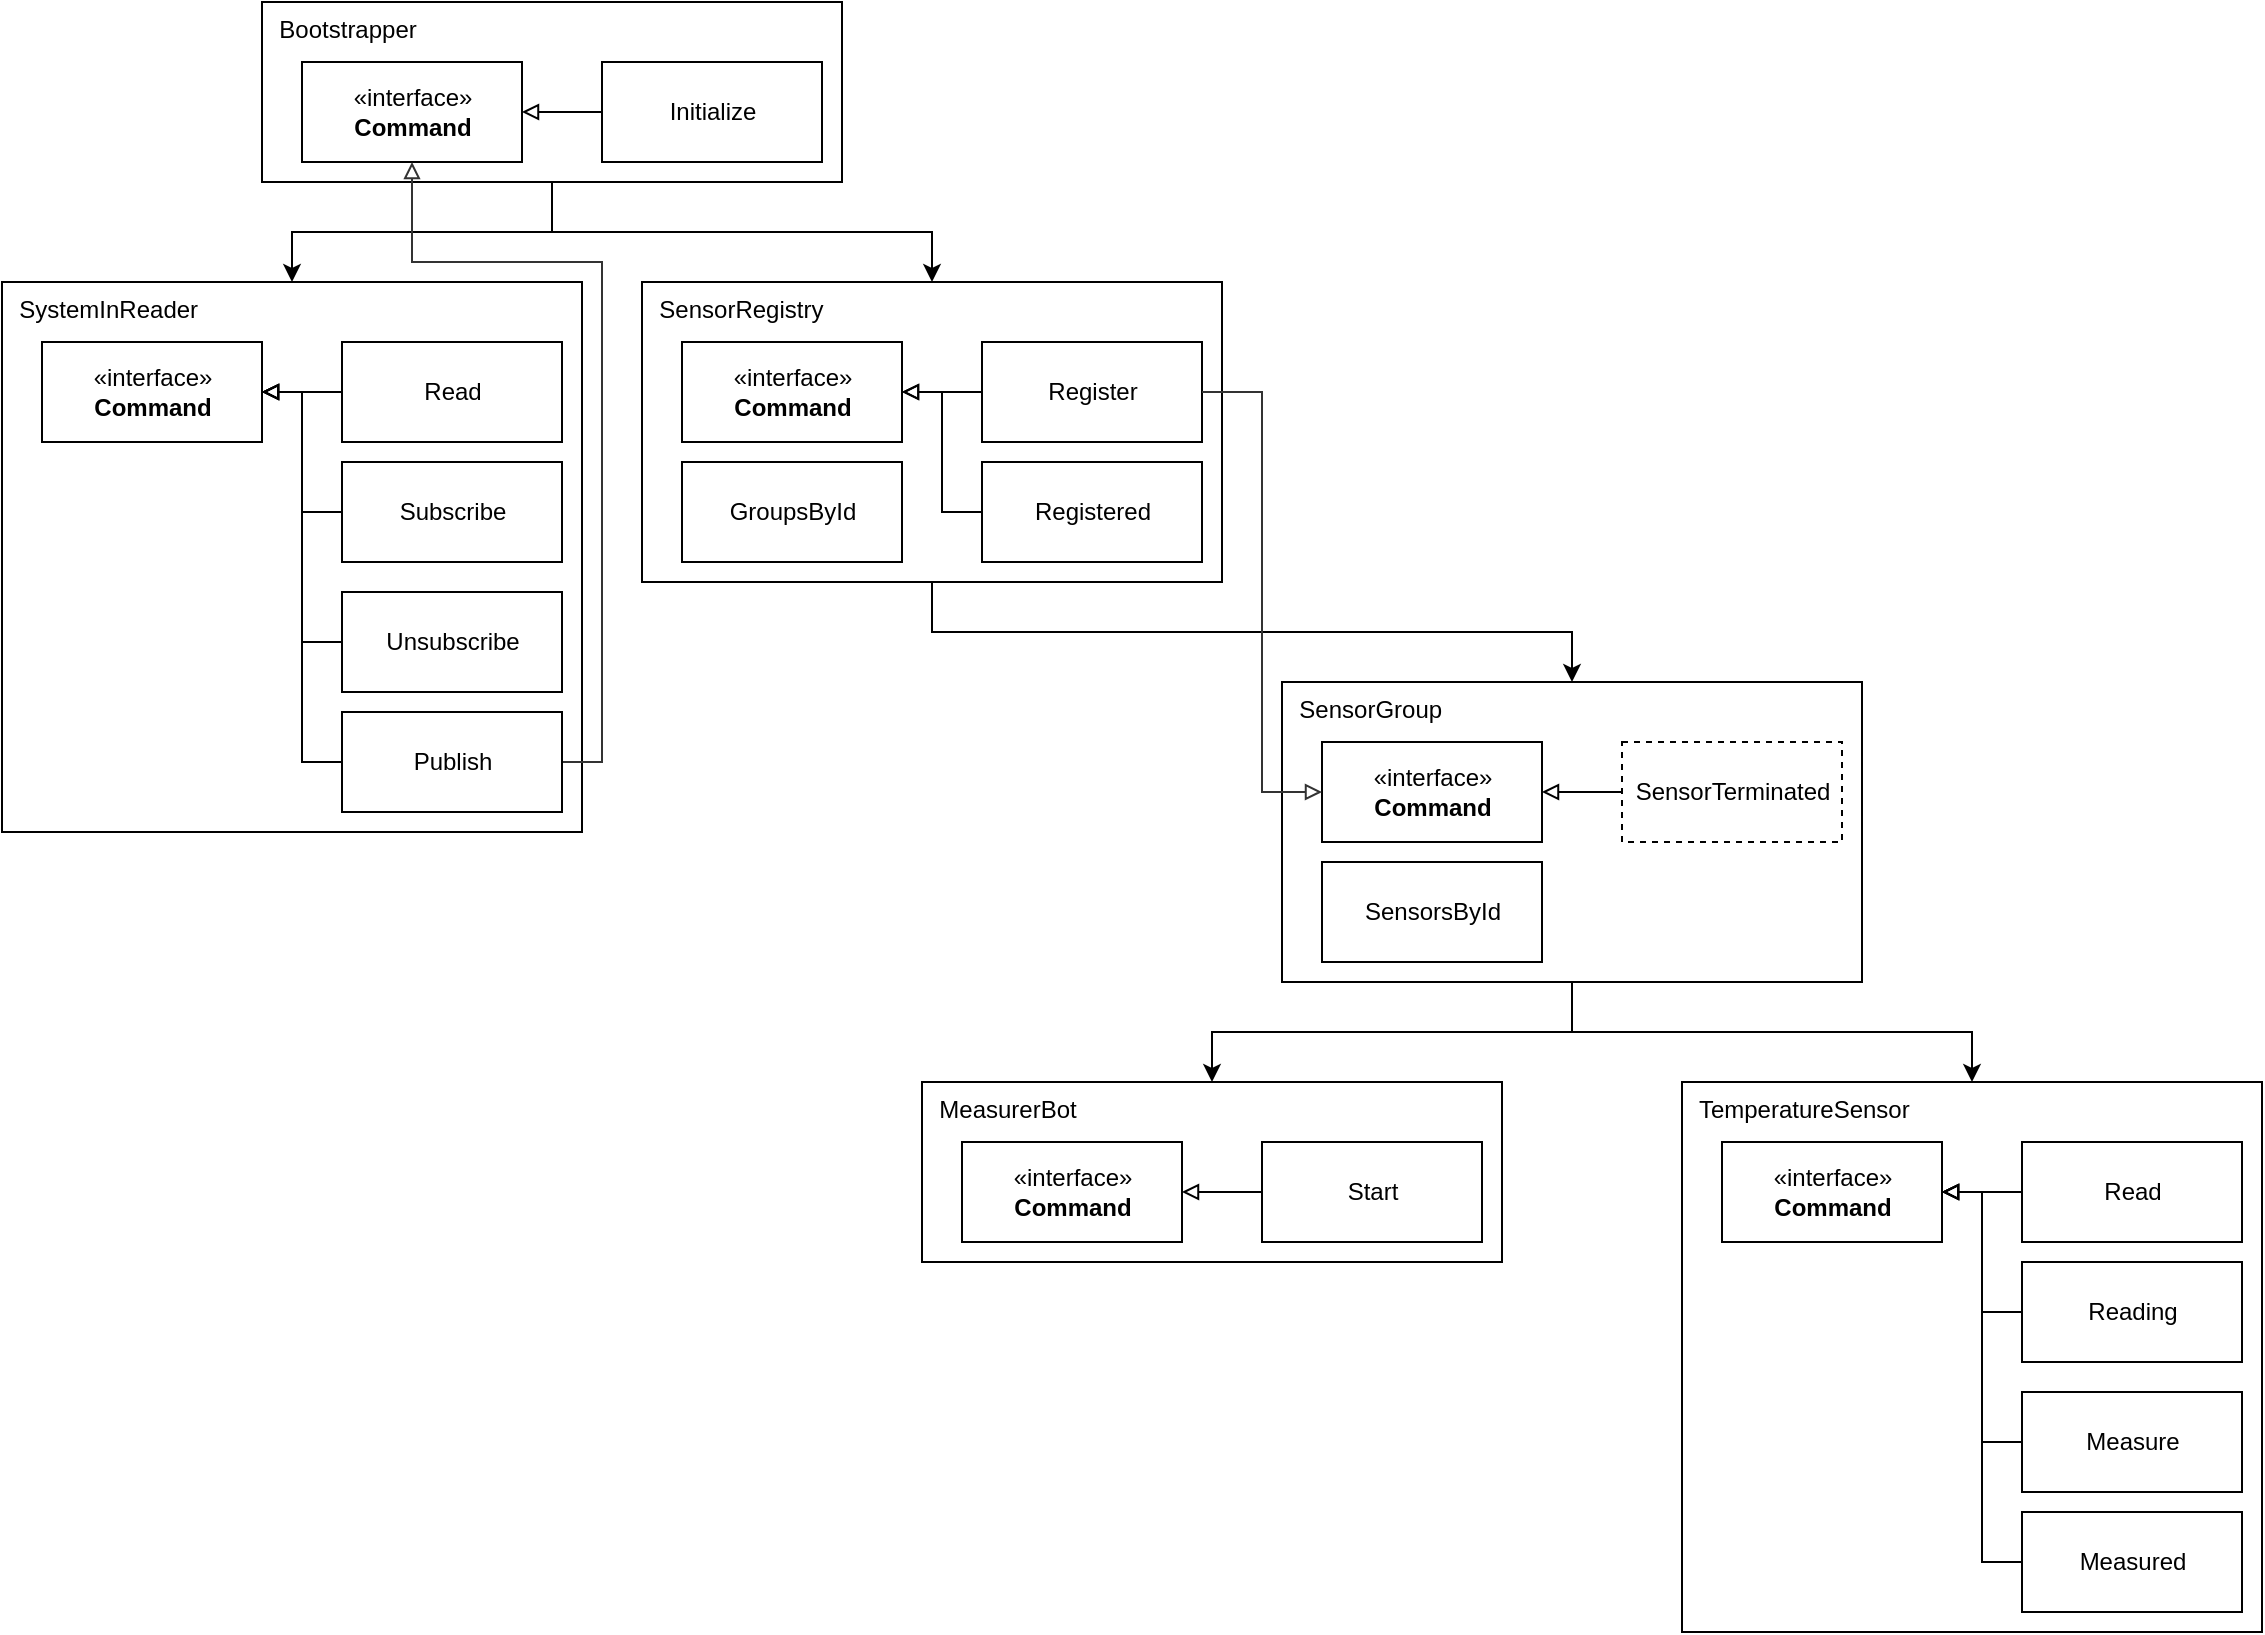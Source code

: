 <mxfile version="12.7.4" type="github"><diagram id="o-SQEC7oU4miw4WawZXI" name="Page-1"><mxGraphModel dx="2009" dy="739" grid="1" gridSize="10" guides="1" tooltips="1" connect="1" arrows="1" fold="1" page="1" pageScale="1" pageWidth="827" pageHeight="1169" math="0" shadow="0"><root><mxCell id="0"/><mxCell id="1" parent="0"/><mxCell id="L5JcMrL-KY7TY-4-NiHN-26" style="edgeStyle=orthogonalEdgeStyle;rounded=0;orthogonalLoop=1;jettySize=auto;html=1;exitX=0.5;exitY=1;exitDx=0;exitDy=0;entryX=0.5;entryY=0;entryDx=0;entryDy=0;endArrow=classic;endFill=1;" edge="1" parent="1" source="L5JcMrL-KY7TY-4-NiHN-1" target="L5JcMrL-KY7TY-4-NiHN-9"><mxGeometry relative="1" as="geometry"/></mxCell><mxCell id="L5JcMrL-KY7TY-4-NiHN-1" value="&amp;nbsp; SensorRegistry" style="html=1;align=left;verticalAlign=top;" vertex="1" parent="1"><mxGeometry x="230" y="160" width="290" height="150" as="geometry"/></mxCell><mxCell id="L5JcMrL-KY7TY-4-NiHN-7" style="edgeStyle=orthogonalEdgeStyle;rounded=0;orthogonalLoop=1;jettySize=auto;html=1;exitX=0;exitY=0.5;exitDx=0;exitDy=0;entryX=1;entryY=0.5;entryDx=0;entryDy=0;endArrow=block;endFill=0;" edge="1" parent="1" source="L5JcMrL-KY7TY-4-NiHN-2" target="L5JcMrL-KY7TY-4-NiHN-3"><mxGeometry relative="1" as="geometry"/></mxCell><mxCell id="L5JcMrL-KY7TY-4-NiHN-2" value="Register" style="html=1;" vertex="1" parent="1"><mxGeometry x="400" y="190" width="110" height="50" as="geometry"/></mxCell><mxCell id="L5JcMrL-KY7TY-4-NiHN-3" value="&lt;div align=&quot;center&quot;&gt;«interface»&lt;br&gt;&lt;b&gt;Command&lt;/b&gt;&lt;/div&gt;" style="html=1;align=center;" vertex="1" parent="1"><mxGeometry x="250" y="190" width="110" height="50" as="geometry"/></mxCell><mxCell id="L5JcMrL-KY7TY-4-NiHN-8" style="edgeStyle=orthogonalEdgeStyle;rounded=0;orthogonalLoop=1;jettySize=auto;html=1;exitX=0;exitY=0.5;exitDx=0;exitDy=0;entryX=1;entryY=0.5;entryDx=0;entryDy=0;endArrow=block;endFill=0;" edge="1" parent="1" source="L5JcMrL-KY7TY-4-NiHN-4" target="L5JcMrL-KY7TY-4-NiHN-3"><mxGeometry relative="1" as="geometry"><Array as="points"><mxPoint x="380" y="275"/><mxPoint x="380" y="215"/></Array></mxGeometry></mxCell><mxCell id="L5JcMrL-KY7TY-4-NiHN-4" value="Registered" style="html=1;align=center;" vertex="1" parent="1"><mxGeometry x="400" y="250" width="110" height="50" as="geometry"/></mxCell><mxCell id="L5JcMrL-KY7TY-4-NiHN-6" value="GroupsById" style="html=1;" vertex="1" parent="1"><mxGeometry x="250" y="250" width="110" height="50" as="geometry"/></mxCell><mxCell id="L5JcMrL-KY7TY-4-NiHN-39" style="edgeStyle=orthogonalEdgeStyle;rounded=0;orthogonalLoop=1;jettySize=auto;html=1;exitX=0.5;exitY=1;exitDx=0;exitDy=0;entryX=0.5;entryY=0;entryDx=0;entryDy=0;endArrow=classic;endFill=1;" edge="1" parent="1" source="L5JcMrL-KY7TY-4-NiHN-9" target="L5JcMrL-KY7TY-4-NiHN-28"><mxGeometry relative="1" as="geometry"/></mxCell><mxCell id="L5JcMrL-KY7TY-4-NiHN-44" style="edgeStyle=orthogonalEdgeStyle;rounded=0;orthogonalLoop=1;jettySize=auto;html=1;exitX=0.5;exitY=1;exitDx=0;exitDy=0;entryX=0.5;entryY=0;entryDx=0;entryDy=0;endArrow=classic;endFill=1;" edge="1" parent="1" source="L5JcMrL-KY7TY-4-NiHN-9" target="L5JcMrL-KY7TY-4-NiHN-40"><mxGeometry relative="1" as="geometry"/></mxCell><mxCell id="L5JcMrL-KY7TY-4-NiHN-9" value="&amp;nbsp; SensorGroup" style="html=1;align=left;verticalAlign=top;" vertex="1" parent="1"><mxGeometry x="550" y="360" width="290" height="150" as="geometry"/></mxCell><mxCell id="L5JcMrL-KY7TY-4-NiHN-12" value="&lt;div align=&quot;center&quot;&gt;«interface»&lt;br&gt;&lt;b&gt;Command&lt;/b&gt;&lt;/div&gt;" style="html=1;align=center;" vertex="1" parent="1"><mxGeometry x="570" y="390" width="110" height="50" as="geometry"/></mxCell><mxCell id="L5JcMrL-KY7TY-4-NiHN-13" style="edgeStyle=orthogonalEdgeStyle;rounded=0;orthogonalLoop=1;jettySize=auto;html=1;exitX=0;exitY=0.5;exitDx=0;exitDy=0;entryX=1;entryY=0.5;entryDx=0;entryDy=0;endArrow=block;endFill=0;" edge="1" parent="1" source="L5JcMrL-KY7TY-4-NiHN-14" target="L5JcMrL-KY7TY-4-NiHN-12"><mxGeometry relative="1" as="geometry"><Array as="points"><mxPoint x="720" y="415"/><mxPoint x="720" y="415"/></Array></mxGeometry></mxCell><mxCell id="L5JcMrL-KY7TY-4-NiHN-14" value="SensorTerminated" style="html=1;align=center;dashed=1;" vertex="1" parent="1"><mxGeometry x="720" y="390" width="110" height="50" as="geometry"/></mxCell><mxCell id="L5JcMrL-KY7TY-4-NiHN-15" value="SensorsById" style="html=1;" vertex="1" parent="1"><mxGeometry x="570" y="450" width="110" height="50" as="geometry"/></mxCell><mxCell id="L5JcMrL-KY7TY-4-NiHN-17" style="edgeStyle=orthogonalEdgeStyle;rounded=0;orthogonalLoop=1;jettySize=auto;html=1;exitX=1;exitY=0.5;exitDx=0;exitDy=0;entryX=0;entryY=0.5;entryDx=0;entryDy=0;endArrow=block;endFill=0;fillColor=#dae8fc;strokeColor=#333333;" edge="1" parent="1" source="L5JcMrL-KY7TY-4-NiHN-2" target="L5JcMrL-KY7TY-4-NiHN-12"><mxGeometry relative="1" as="geometry"/></mxCell><mxCell id="L5JcMrL-KY7TY-4-NiHN-25" style="edgeStyle=orthogonalEdgeStyle;rounded=0;orthogonalLoop=1;jettySize=auto;html=1;exitX=0.5;exitY=1;exitDx=0;exitDy=0;entryX=0.5;entryY=0;entryDx=0;entryDy=0;endArrow=classic;endFill=1;" edge="1" parent="1" source="L5JcMrL-KY7TY-4-NiHN-18" target="L5JcMrL-KY7TY-4-NiHN-1"><mxGeometry relative="1" as="geometry"/></mxCell><mxCell id="L5JcMrL-KY7TY-4-NiHN-57" style="edgeStyle=orthogonalEdgeStyle;rounded=0;orthogonalLoop=1;jettySize=auto;html=1;exitX=0.5;exitY=1;exitDx=0;exitDy=0;entryX=0.5;entryY=0;entryDx=0;entryDy=0;endArrow=classic;endFill=1;" edge="1" parent="1" source="L5JcMrL-KY7TY-4-NiHN-18" target="L5JcMrL-KY7TY-4-NiHN-46"><mxGeometry relative="1" as="geometry"/></mxCell><mxCell id="L5JcMrL-KY7TY-4-NiHN-18" value="&amp;nbsp; Bootstrapper" style="html=1;align=left;verticalAlign=top;" vertex="1" parent="1"><mxGeometry x="40" y="20" width="290" height="90" as="geometry"/></mxCell><mxCell id="L5JcMrL-KY7TY-4-NiHN-19" style="edgeStyle=orthogonalEdgeStyle;rounded=0;orthogonalLoop=1;jettySize=auto;html=1;exitX=0;exitY=0.5;exitDx=0;exitDy=0;entryX=1;entryY=0.5;entryDx=0;entryDy=0;endArrow=block;endFill=0;" edge="1" parent="1" source="L5JcMrL-KY7TY-4-NiHN-20" target="L5JcMrL-KY7TY-4-NiHN-21"><mxGeometry relative="1" as="geometry"/></mxCell><mxCell id="L5JcMrL-KY7TY-4-NiHN-20" value="Initialize" style="html=1;" vertex="1" parent="1"><mxGeometry x="210" y="50" width="110" height="50" as="geometry"/></mxCell><mxCell id="L5JcMrL-KY7TY-4-NiHN-21" value="&lt;div align=&quot;center&quot;&gt;«interface»&lt;br&gt;&lt;b&gt;Command&lt;/b&gt;&lt;/div&gt;" style="html=1;align=center;" vertex="1" parent="1"><mxGeometry x="60" y="50" width="110" height="50" as="geometry"/></mxCell><mxCell id="L5JcMrL-KY7TY-4-NiHN-28" value="&amp;nbsp; TemperatureSensor" style="html=1;align=left;verticalAlign=top;" vertex="1" parent="1"><mxGeometry x="750" y="560" width="290" height="275" as="geometry"/></mxCell><mxCell id="L5JcMrL-KY7TY-4-NiHN-29" style="edgeStyle=orthogonalEdgeStyle;rounded=0;orthogonalLoop=1;jettySize=auto;html=1;exitX=0;exitY=0.5;exitDx=0;exitDy=0;entryX=1;entryY=0.5;entryDx=0;entryDy=0;endArrow=block;endFill=0;" edge="1" parent="1" source="L5JcMrL-KY7TY-4-NiHN-30" target="L5JcMrL-KY7TY-4-NiHN-31"><mxGeometry relative="1" as="geometry"/></mxCell><mxCell id="L5JcMrL-KY7TY-4-NiHN-30" value="Read" style="html=1;" vertex="1" parent="1"><mxGeometry x="920" y="590" width="110" height="50" as="geometry"/></mxCell><mxCell id="L5JcMrL-KY7TY-4-NiHN-31" value="&lt;div align=&quot;center&quot;&gt;«interface»&lt;br&gt;&lt;b&gt;Command&lt;/b&gt;&lt;/div&gt;" style="html=1;align=center;" vertex="1" parent="1"><mxGeometry x="770" y="590" width="110" height="50" as="geometry"/></mxCell><mxCell id="L5JcMrL-KY7TY-4-NiHN-32" style="edgeStyle=orthogonalEdgeStyle;rounded=0;orthogonalLoop=1;jettySize=auto;html=1;exitX=0;exitY=0.5;exitDx=0;exitDy=0;entryX=1;entryY=0.5;entryDx=0;entryDy=0;endArrow=block;endFill=0;" edge="1" parent="1" source="L5JcMrL-KY7TY-4-NiHN-33" target="L5JcMrL-KY7TY-4-NiHN-31"><mxGeometry relative="1" as="geometry"><Array as="points"><mxPoint x="900" y="675"/><mxPoint x="900" y="615"/></Array></mxGeometry></mxCell><mxCell id="L5JcMrL-KY7TY-4-NiHN-33" value="Reading" style="html=1;align=center;" vertex="1" parent="1"><mxGeometry x="920" y="650" width="110" height="50" as="geometry"/></mxCell><mxCell id="L5JcMrL-KY7TY-4-NiHN-37" style="edgeStyle=orthogonalEdgeStyle;rounded=0;orthogonalLoop=1;jettySize=auto;html=1;exitX=0;exitY=0.5;exitDx=0;exitDy=0;entryX=1;entryY=0.5;entryDx=0;entryDy=0;endArrow=block;endFill=0;" edge="1" parent="1" source="L5JcMrL-KY7TY-4-NiHN-35" target="L5JcMrL-KY7TY-4-NiHN-31"><mxGeometry relative="1" as="geometry"/></mxCell><mxCell id="L5JcMrL-KY7TY-4-NiHN-35" value="Measure" style="html=1;align=center;" vertex="1" parent="1"><mxGeometry x="920" y="715" width="110" height="50" as="geometry"/></mxCell><mxCell id="L5JcMrL-KY7TY-4-NiHN-38" style="edgeStyle=orthogonalEdgeStyle;rounded=0;orthogonalLoop=1;jettySize=auto;html=1;exitX=0;exitY=0.5;exitDx=0;exitDy=0;entryX=1;entryY=0.5;entryDx=0;entryDy=0;endArrow=block;endFill=0;" edge="1" parent="1" source="L5JcMrL-KY7TY-4-NiHN-36" target="L5JcMrL-KY7TY-4-NiHN-31"><mxGeometry relative="1" as="geometry"/></mxCell><mxCell id="L5JcMrL-KY7TY-4-NiHN-36" value="Measured" style="html=1;align=center;" vertex="1" parent="1"><mxGeometry x="920" y="775" width="110" height="50" as="geometry"/></mxCell><mxCell id="L5JcMrL-KY7TY-4-NiHN-40" value="&amp;nbsp; MeasurerBot" style="html=1;align=left;verticalAlign=top;" vertex="1" parent="1"><mxGeometry x="370" y="560" width="290" height="90" as="geometry"/></mxCell><mxCell id="L5JcMrL-KY7TY-4-NiHN-41" style="edgeStyle=orthogonalEdgeStyle;rounded=0;orthogonalLoop=1;jettySize=auto;html=1;exitX=0;exitY=0.5;exitDx=0;exitDy=0;entryX=1;entryY=0.5;entryDx=0;entryDy=0;endArrow=block;endFill=0;" edge="1" parent="1" source="L5JcMrL-KY7TY-4-NiHN-42" target="L5JcMrL-KY7TY-4-NiHN-43"><mxGeometry relative="1" as="geometry"/></mxCell><mxCell id="L5JcMrL-KY7TY-4-NiHN-42" value="Start" style="html=1;" vertex="1" parent="1"><mxGeometry x="540" y="590" width="110" height="50" as="geometry"/></mxCell><mxCell id="L5JcMrL-KY7TY-4-NiHN-43" value="&lt;div align=&quot;center&quot;&gt;«interface»&lt;br&gt;&lt;b&gt;Command&lt;/b&gt;&lt;/div&gt;" style="html=1;align=center;" vertex="1" parent="1"><mxGeometry x="390" y="590" width="110" height="50" as="geometry"/></mxCell><mxCell id="L5JcMrL-KY7TY-4-NiHN-46" value="&amp;nbsp; SystemInReader" style="html=1;align=left;verticalAlign=top;" vertex="1" parent="1"><mxGeometry x="-90" y="160" width="290" height="275" as="geometry"/></mxCell><mxCell id="L5JcMrL-KY7TY-4-NiHN-47" style="edgeStyle=orthogonalEdgeStyle;rounded=0;orthogonalLoop=1;jettySize=auto;html=1;exitX=0;exitY=0.5;exitDx=0;exitDy=0;entryX=1;entryY=0.5;entryDx=0;entryDy=0;endArrow=block;endFill=0;" edge="1" parent="1" source="L5JcMrL-KY7TY-4-NiHN-48" target="L5JcMrL-KY7TY-4-NiHN-49"><mxGeometry relative="1" as="geometry"/></mxCell><mxCell id="L5JcMrL-KY7TY-4-NiHN-48" value="Read" style="html=1;" vertex="1" parent="1"><mxGeometry x="80" y="190" width="110" height="50" as="geometry"/></mxCell><mxCell id="L5JcMrL-KY7TY-4-NiHN-49" value="&lt;div align=&quot;center&quot;&gt;«interface»&lt;br&gt;&lt;b&gt;Command&lt;/b&gt;&lt;/div&gt;" style="html=1;align=center;" vertex="1" parent="1"><mxGeometry x="-70" y="190" width="110" height="50" as="geometry"/></mxCell><mxCell id="L5JcMrL-KY7TY-4-NiHN-50" style="edgeStyle=orthogonalEdgeStyle;rounded=0;orthogonalLoop=1;jettySize=auto;html=1;exitX=0;exitY=0.5;exitDx=0;exitDy=0;entryX=1;entryY=0.5;entryDx=0;entryDy=0;endArrow=block;endFill=0;" edge="1" parent="1" source="L5JcMrL-KY7TY-4-NiHN-51" target="L5JcMrL-KY7TY-4-NiHN-49"><mxGeometry relative="1" as="geometry"><Array as="points"><mxPoint x="60" y="275"/><mxPoint x="60" y="215"/></Array></mxGeometry></mxCell><mxCell id="L5JcMrL-KY7TY-4-NiHN-51" value="Subscribe" style="html=1;align=center;" vertex="1" parent="1"><mxGeometry x="80" y="250" width="110" height="50" as="geometry"/></mxCell><mxCell id="L5JcMrL-KY7TY-4-NiHN-52" style="edgeStyle=orthogonalEdgeStyle;rounded=0;orthogonalLoop=1;jettySize=auto;html=1;exitX=0;exitY=0.5;exitDx=0;exitDy=0;entryX=1;entryY=0.5;entryDx=0;entryDy=0;endArrow=block;endFill=0;" edge="1" parent="1" source="L5JcMrL-KY7TY-4-NiHN-53" target="L5JcMrL-KY7TY-4-NiHN-49"><mxGeometry relative="1" as="geometry"/></mxCell><mxCell id="L5JcMrL-KY7TY-4-NiHN-53" value="Unsubscribe" style="html=1;align=center;" vertex="1" parent="1"><mxGeometry x="80" y="315" width="110" height="50" as="geometry"/></mxCell><mxCell id="L5JcMrL-KY7TY-4-NiHN-54" style="edgeStyle=orthogonalEdgeStyle;rounded=0;orthogonalLoop=1;jettySize=auto;html=1;exitX=0;exitY=0.5;exitDx=0;exitDy=0;entryX=1;entryY=0.5;entryDx=0;entryDy=0;endArrow=block;endFill=0;" edge="1" parent="1" source="L5JcMrL-KY7TY-4-NiHN-55" target="L5JcMrL-KY7TY-4-NiHN-49"><mxGeometry relative="1" as="geometry"/></mxCell><mxCell id="L5JcMrL-KY7TY-4-NiHN-56" style="edgeStyle=orthogonalEdgeStyle;rounded=0;orthogonalLoop=1;jettySize=auto;html=1;exitX=1;exitY=0.5;exitDx=0;exitDy=0;entryX=0.5;entryY=1;entryDx=0;entryDy=0;endArrow=block;endFill=0;fillColor=#dae8fc;strokeColor=#333333;" edge="1" parent="1" source="L5JcMrL-KY7TY-4-NiHN-55" target="L5JcMrL-KY7TY-4-NiHN-21"><mxGeometry relative="1" as="geometry"><Array as="points"><mxPoint x="210" y="400"/><mxPoint x="210" y="150"/><mxPoint x="115" y="150"/></Array></mxGeometry></mxCell><mxCell id="L5JcMrL-KY7TY-4-NiHN-55" value="Publish" style="html=1;align=center;" vertex="1" parent="1"><mxGeometry x="80" y="375" width="110" height="50" as="geometry"/></mxCell></root></mxGraphModel></diagram></mxfile>